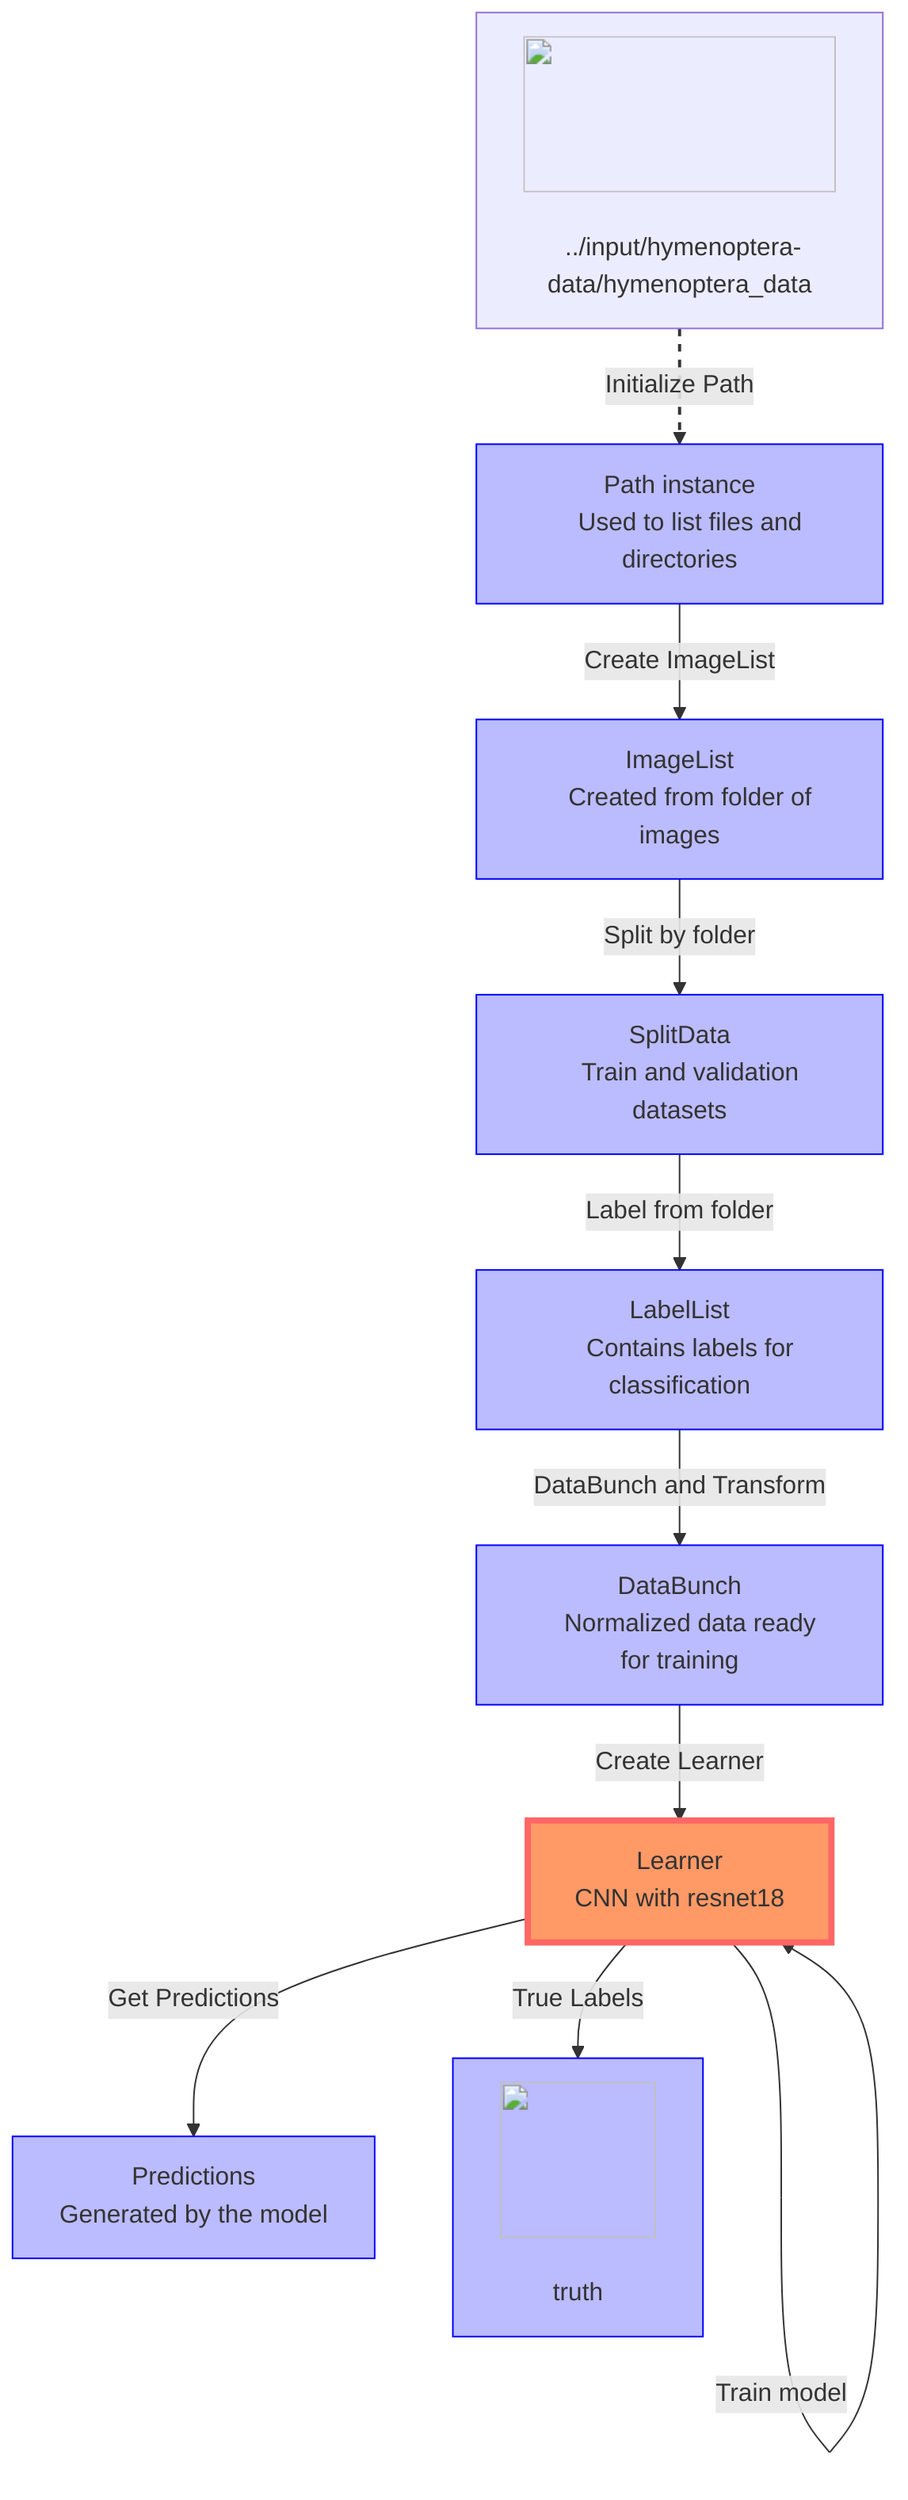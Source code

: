 flowchart TD
    %% Data Source Node
    A["<img src='icons/database.svg' width=100 height=100/> <br/> ../input/hymenoptera-data/hymenoptera_data"]
    click A href "../input/hymenoptera-data/hymenoptera_data" "Data source directory"
    
    %% Data Variables Nodes
    B["<img src='icons/file.svg' width=100 height=100/> <br/> path"]
    C["<img src='icons/column_split.svg' width=100 height=100/> <br/> il"]
    D["<img src='icons/row_split.svg' width=100 height=100/> <br/> sd"]
    E["<img src='icons/table.svg' width=100 height=100/> <br/> ll"]
    F["<img src='icons/table.svg' width=100 height=100/> <br/> data"]
    G["<img src='icons/brain.svg' width=100 height=100/> <br/> learn"]
    H["<img src='icons/image.svg' width=100 height=100/> <br/> pred"]
    I["<img src='icons/image.svg' width=100 height=100/> <br/> truth"]
    
    %% Data Processing and Flow
    A -->|"Initialize Path"| B["Path instance
    Used to list files and directories"]
    B -->|"Create ImageList"| C["ImageList
    Created from folder of images"]
    C -->|"Split by folder"| D["SplitData
    Train and validation datasets"]
    D -->|"Label from folder"| E["LabelList
    Contains labels for classification"]
    E -->|"DataBunch and Transform"| F["DataBunch
    Normalized data ready for training"]
    F -->|"Create Learner"| G["Learner
    CNN with resnet18"]
    
    %% Learning Process
    G -->|"Train model"| G
    
    %% Predictions
    G -->|"Get Predictions"| H["Predictions
    Generated by the model"]
    G -->|"True Labels"| I
    
    %% Model Information
    classDef model fill:#f96,stroke:#333,stroke-width:2px;
    G:::model
    style G stroke:#f66,stroke-width:4px;
    
    %% Comments for clarity
    classDef dataVar fill:#bbf,stroke:#00f,stroke-width:1px;
    class B,C,D,E,F,H,I dataVar;
    %% Each node represents a step in handling data and label management
    linkStyle 0 stroke-width:2px,fill:none,stroke-dasharray: 5,5;